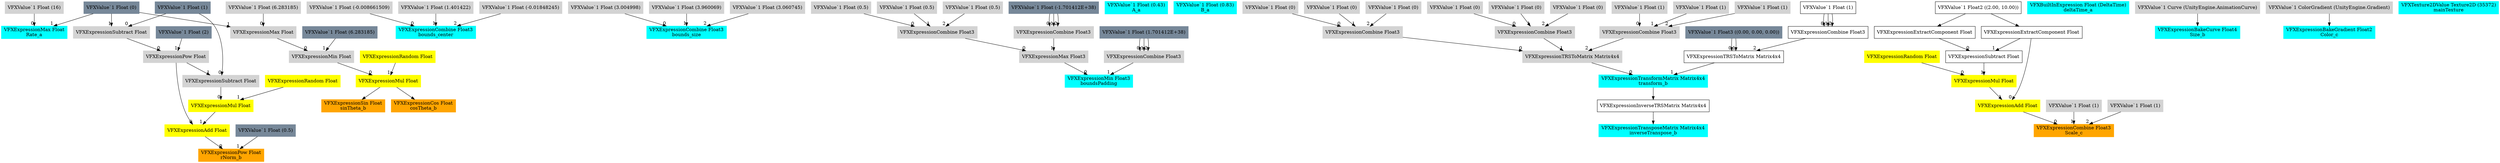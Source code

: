digraph G {
node0 [shape="box" color="cyan" style="filled" label="VFXExpressionMax Float
Rate_a"]
node1 [shape="box" color="lightgray" style="filled" label="VFXValue`1 Float (16)"]
node2 [shape="box" color="lightslategray" style="filled" label="VFXValue`1 Float (0)"]
node3 [shape="box" color="cyan" style="filled" label="VFXExpressionCombine Float3
bounds_center"]
node4 [shape="box" color="lightgray" style="filled" label="VFXValue`1 Float (-0.008661509)"]
node5 [shape="box" color="lightgray" style="filled" label="VFXValue`1 Float (1.401422)"]
node6 [shape="box" color="lightgray" style="filled" label="VFXValue`1 Float (-0.01848245)"]
node7 [shape="box" color="cyan" style="filled" label="VFXExpressionCombine Float3
bounds_size"]
node8 [shape="box" color="lightgray" style="filled" label="VFXValue`1 Float (3.004998)"]
node9 [shape="box" color="lightgray" style="filled" label="VFXValue`1 Float (3.960069)"]
node10 [shape="box" color="lightgray" style="filled" label="VFXValue`1 Float (3.060745)"]
node11 [shape="box" color="cyan" style="filled" label="VFXExpressionMin Float3
boundsPadding"]
node12 [shape="box" color="lightgray" style="filled" label="VFXExpressionMax Float3"]
node13 [shape="box" color="lightgray" style="filled" label="VFXExpressionCombine Float3"]
node14 [shape="box" color="lightgray" style="filled" label="VFXValue`1 Float (0.5)"]
node15 [shape="box" color="lightgray" style="filled" label="VFXValue`1 Float (0.5)"]
node16 [shape="box" color="lightgray" style="filled" label="VFXValue`1 Float (0.5)"]
node17 [shape="box" color="lightgray" style="filled" label="VFXExpressionCombine Float3"]
node18 [shape="box" color="lightslategray" style="filled" label="VFXValue`1 Float (-1.701412E+38)"]
node19 [shape="box" color="lightgray" style="filled" label="VFXExpressionCombine Float3"]
node20 [shape="box" color="lightslategray" style="filled" label="VFXValue`1 Float (1.701412E+38)"]
node21 [shape="box" color="cyan" style="filled" label="VFXValue`1 Float (0.43)
A_a"]
node22 [shape="box" color="cyan" style="filled" label="VFXValue`1 Float (0.83)
B_a"]
node23 [shape="box" color="orange" style="filled" label="VFXExpressionPow Float
rNorm_b"]
node24 [shape="box" color="yellow" style="filled" label="VFXExpressionAdd Float"]
node25 [shape="box" color="lightgray" style="filled" label="VFXExpressionPow Float"]
node26 [shape="box" color="lightgray" style="filled" label="VFXExpressionSubtract Float"]
node27 [shape="box" color="lightslategray" style="filled" label="VFXValue`1 Float (1)"]
node28 [shape="box" color="lightslategray" style="filled" label="VFXValue`1 Float (2)"]
node29 [shape="box" color="yellow" style="filled" label="VFXExpressionMul Float"]
node30 [shape="box" color="lightgray" style="filled" label="VFXExpressionSubtract Float"]
node31 [shape="box" color="yellow" style="filled" label="VFXExpressionRandom Float"]
node32 [shape="box" color="lightslategray" style="filled" label="VFXValue`1 Float (0.5)"]
node33 [shape="box" color="orange" style="filled" label="VFXExpressionSin Float
sinTheta_b"]
node34 [shape="box" color="yellow" style="filled" label="VFXExpressionMul Float"]
node35 [shape="box" color="lightgray" style="filled" label="VFXExpressionMin Float"]
node36 [shape="box" color="lightgray" style="filled" label="VFXExpressionMax Float"]
node37 [shape="box" color="lightgray" style="filled" label="VFXValue`1 Float (6.283185)"]
node38 [shape="box" color="lightslategray" style="filled" label="VFXValue`1 Float (6.283185)"]
node39 [shape="box" color="yellow" style="filled" label="VFXExpressionRandom Float"]
node40 [shape="box" color="orange" style="filled" label="VFXExpressionCos Float
cosTheta_b"]
node41 [shape="box" color="cyan" style="filled" label="VFXExpressionTransformMatrix Matrix4x4
transform_b"]
node42 [shape="box" color="lightgray" style="filled" label="VFXExpressionTRSToMatrix Matrix4x4"]
node43 [shape="box" color="lightgray" style="filled" label="VFXExpressionCombine Float3"]
node44 [shape="box" color="lightgray" style="filled" label="VFXValue`1 Float (0)"]
node45 [shape="box" color="lightgray" style="filled" label="VFXValue`1 Float (0)"]
node46 [shape="box" color="lightgray" style="filled" label="VFXValue`1 Float (0)"]
node47 [shape="box" color="lightgray" style="filled" label="VFXExpressionCombine Float3"]
node48 [shape="box" color="lightgray" style="filled" label="VFXValue`1 Float (0)"]
node49 [shape="box" color="lightgray" style="filled" label="VFXValue`1 Float (0)"]
node50 [shape="box" color="lightgray" style="filled" label="VFXValue`1 Float (0)"]
node51 [shape="box" color="lightgray" style="filled" label="VFXExpressionCombine Float3"]
node52 [shape="box" color="lightgray" style="filled" label="VFXValue`1 Float (1)"]
node53 [shape="box" color="lightgray" style="filled" label="VFXValue`1 Float (1)"]
node54 [shape="box" color="lightgray" style="filled" label="VFXValue`1 Float (1)"]
node55 [shape="box" label="VFXExpressionTRSToMatrix Matrix4x4"]
node56 [shape="box" color="lightslategray" style="filled" label="VFXValue`1 Float3 ((0.00, 0.00, 0.00))"]
node57 [shape="box" label="VFXExpressionCombine Float3"]
node58 [shape="box" label="VFXValue`1 Float (1)"]
node59 [shape="box" color="cyan" style="filled" label="VFXExpressionTransposeMatrix Matrix4x4
inverseTranspose_b"]
node60 [shape="box" label="VFXExpressionInverseTRSMatrix Matrix4x4"]
node61 [shape="box" color="orange" style="filled" label="VFXExpressionCombine Float3
Scale_c"]
node62 [shape="box" color="yellow" style="filled" label="VFXExpressionAdd Float"]
node63 [shape="box" label="VFXExpressionExtractComponent Float"]
node64 [shape="box" label="VFXValue`1 Float2 ((2.00, 10.00))"]
node65 [shape="box" color="yellow" style="filled" label="VFXExpressionMul Float"]
node66 [shape="box" color="yellow" style="filled" label="VFXExpressionRandom Float"]
node67 [shape="box" label="VFXExpressionSubtract Float"]
node68 [shape="box" label="VFXExpressionExtractComponent Float"]
node69 [shape="box" color="lightgray" style="filled" label="VFXValue`1 Float (1)"]
node70 [shape="box" color="lightgray" style="filled" label="VFXValue`1 Float (1)"]
node71 [shape="box" color="cyan" style="filled" label="VFXBuiltInExpression Float (DeltaTime)
deltaTime_a"]
node72 [shape="box" color="cyan" style="filled" label="VFXExpressionBakeCurve Float4
Size_b"]
node73 [shape="box" color="lightgray" style="filled" label="VFXValue`1 Curve (UnityEngine.AnimationCurve)"]
node74 [shape="box" color="cyan" style="filled" label="VFXExpressionBakeGradient Float2
Color_c"]
node75 [shape="box" color="lightgray" style="filled" label="VFXValue`1 ColorGradient (UnityEngine.Gradient)"]
node76 [shape="box" color="cyan" style="filled" label="VFXTexture2DValue Texture2D (35372)
mainTexture"]
node1 -> node0 [headlabel="0"]
node2 -> node0 [headlabel="1"]
node4 -> node3 [headlabel="0"]
node5 -> node3 [headlabel="1"]
node6 -> node3 [headlabel="2"]
node8 -> node7 [headlabel="0"]
node9 -> node7 [headlabel="1"]
node10 -> node7 [headlabel="2"]
node12 -> node11 [headlabel="0"]
node19 -> node11 [headlabel="1"]
node13 -> node12 [headlabel="0"]
node17 -> node12 [headlabel="1"]
node14 -> node13 [headlabel="0"]
node15 -> node13 [headlabel="1"]
node16 -> node13 [headlabel="2"]
node18 -> node17 [headlabel="0"]
node18 -> node17 [headlabel="1"]
node18 -> node17 [headlabel="2"]
node20 -> node19 [headlabel="0"]
node20 -> node19 [headlabel="1"]
node20 -> node19 [headlabel="2"]
node24 -> node23 [headlabel="0"]
node32 -> node23 [headlabel="1"]
node25 -> node24 [headlabel="0"]
node29 -> node24 [headlabel="1"]
node26 -> node25 [headlabel="0"]
node28 -> node25 [headlabel="1"]
node27 -> node26 [headlabel="0"]
node2 -> node26 [headlabel="1"]
node30 -> node29 [headlabel="0"]
node31 -> node29 [headlabel="1"]
node27 -> node30 [headlabel="0"]
node25 -> node30 [headlabel="1"]
node34 -> node33 
node35 -> node34 [headlabel="0"]
node39 -> node34 [headlabel="1"]
node36 -> node35 [headlabel="0"]
node38 -> node35 [headlabel="1"]
node37 -> node36 [headlabel="0"]
node2 -> node36 [headlabel="1"]
node34 -> node40 
node42 -> node41 [headlabel="0"]
node55 -> node41 [headlabel="1"]
node43 -> node42 [headlabel="0"]
node47 -> node42 [headlabel="1"]
node51 -> node42 [headlabel="2"]
node44 -> node43 [headlabel="0"]
node45 -> node43 [headlabel="1"]
node46 -> node43 [headlabel="2"]
node48 -> node47 [headlabel="0"]
node49 -> node47 [headlabel="1"]
node50 -> node47 [headlabel="2"]
node52 -> node51 [headlabel="0"]
node53 -> node51 [headlabel="1"]
node54 -> node51 [headlabel="2"]
node56 -> node55 [headlabel="0"]
node56 -> node55 [headlabel="1"]
node57 -> node55 [headlabel="2"]
node58 -> node57 [headlabel="0"]
node58 -> node57 [headlabel="1"]
node58 -> node57 [headlabel="2"]
node60 -> node59 
node41 -> node60 
node62 -> node61 [headlabel="0"]
node69 -> node61 [headlabel="1"]
node70 -> node61 [headlabel="2"]
node63 -> node62 [headlabel="0"]
node65 -> node62 [headlabel="1"]
node64 -> node63 
node66 -> node65 [headlabel="0"]
node67 -> node65 [headlabel="1"]
node68 -> node67 [headlabel="0"]
node63 -> node67 [headlabel="1"]
node64 -> node68 
node73 -> node72 
node75 -> node74 
}

